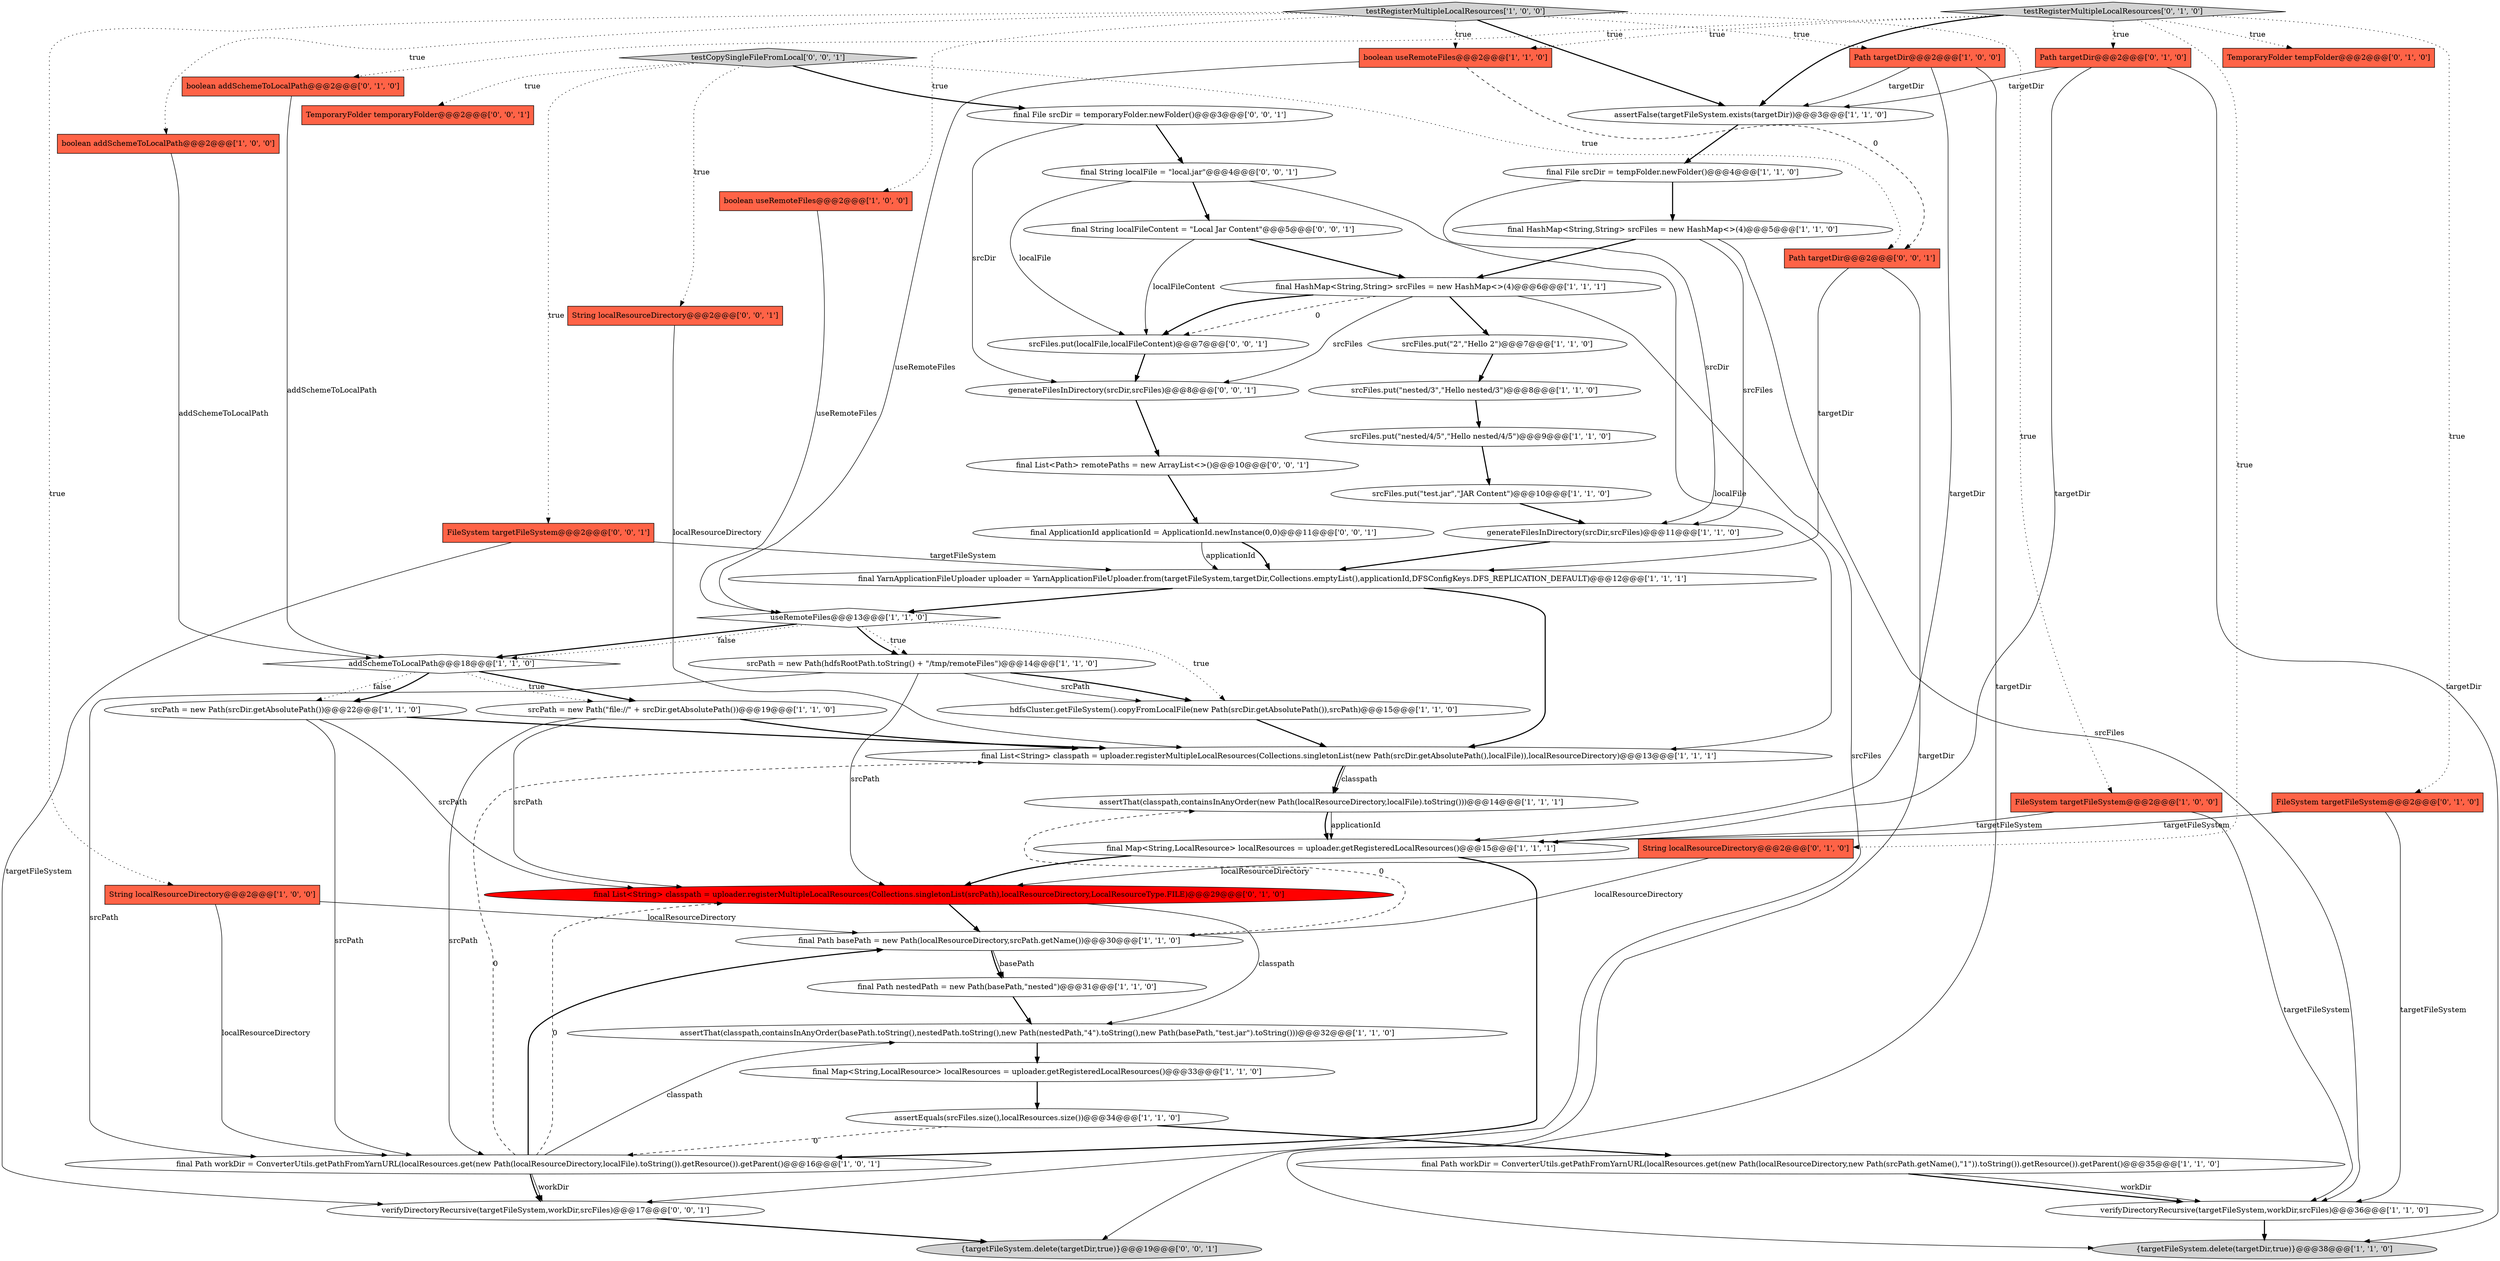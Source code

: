 digraph {
31 [style = filled, label = "assertFalse(targetFileSystem.exists(targetDir))@@@3@@@['1', '1', '0']", fillcolor = white, shape = ellipse image = "AAA0AAABBB1BBB"];
18 [style = filled, label = "generateFilesInDirectory(srcDir,srcFiles)@@@11@@@['1', '1', '0']", fillcolor = white, shape = ellipse image = "AAA0AAABBB1BBB"];
35 [style = filled, label = "Path targetDir@@@2@@@['0', '1', '0']", fillcolor = tomato, shape = box image = "AAA0AAABBB2BBB"];
11 [style = filled, label = "useRemoteFiles@@@13@@@['1', '1', '0']", fillcolor = white, shape = diamond image = "AAA0AAABBB1BBB"];
15 [style = filled, label = "hdfsCluster.getFileSystem().copyFromLocalFile(new Path(srcDir.getAbsolutePath()),srcPath)@@@15@@@['1', '1', '0']", fillcolor = white, shape = ellipse image = "AAA0AAABBB1BBB"];
51 [style = filled, label = "testCopySingleFileFromLocal['0', '0', '1']", fillcolor = lightgray, shape = diamond image = "AAA0AAABBB3BBB"];
27 [style = filled, label = "srcPath = new Path(srcDir.getAbsolutePath())@@@22@@@['1', '1', '0']", fillcolor = white, shape = ellipse image = "AAA0AAABBB1BBB"];
33 [style = filled, label = "final Map<String,LocalResource> localResources = uploader.getRegisteredLocalResources()@@@33@@@['1', '1', '0']", fillcolor = white, shape = ellipse image = "AAA0AAABBB1BBB"];
1 [style = filled, label = "final Map<String,LocalResource> localResources = uploader.getRegisteredLocalResources()@@@15@@@['1', '1', '1']", fillcolor = white, shape = ellipse image = "AAA0AAABBB1BBB"];
44 [style = filled, label = "final File srcDir = temporaryFolder.newFolder()@@@3@@@['0', '0', '1']", fillcolor = white, shape = ellipse image = "AAA0AAABBB3BBB"];
30 [style = filled, label = "boolean addSchemeToLocalPath@@@2@@@['1', '0', '0']", fillcolor = tomato, shape = box image = "AAA0AAABBB1BBB"];
36 [style = filled, label = "boolean addSchemeToLocalPath@@@2@@@['0', '1', '0']", fillcolor = tomato, shape = box image = "AAA0AAABBB2BBB"];
25 [style = filled, label = "boolean useRemoteFiles@@@2@@@['1', '0', '0']", fillcolor = tomato, shape = box image = "AAA0AAABBB1BBB"];
41 [style = filled, label = "final List<String> classpath = uploader.registerMultipleLocalResources(Collections.singletonList(srcPath),localResourceDirectory,LocalResourceType.FILE)@@@29@@@['0', '1', '0']", fillcolor = red, shape = ellipse image = "AAA1AAABBB2BBB"];
23 [style = filled, label = "final Path workDir = ConverterUtils.getPathFromYarnURL(localResources.get(new Path(localResourceDirectory,localFile).toString()).getResource()).getParent()@@@16@@@['1', '0', '1']", fillcolor = white, shape = ellipse image = "AAA0AAABBB1BBB"];
10 [style = filled, label = "Path targetDir@@@2@@@['1', '0', '0']", fillcolor = tomato, shape = box image = "AAA0AAABBB1BBB"];
16 [style = filled, label = "final List<String> classpath = uploader.registerMultipleLocalResources(Collections.singletonList(new Path(srcDir.getAbsolutePath(),localFile)),localResourceDirectory)@@@13@@@['1', '1', '1']", fillcolor = white, shape = ellipse image = "AAA0AAABBB1BBB"];
45 [style = filled, label = "FileSystem targetFileSystem@@@2@@@['0', '0', '1']", fillcolor = tomato, shape = box image = "AAA0AAABBB3BBB"];
0 [style = filled, label = "srcPath = new Path(hdfsRootPath.toString() + \"/tmp/remoteFiles\")@@@14@@@['1', '1', '0']", fillcolor = white, shape = ellipse image = "AAA0AAABBB1BBB"];
46 [style = filled, label = "TemporaryFolder temporaryFolder@@@2@@@['0', '0', '1']", fillcolor = tomato, shape = box image = "AAA0AAABBB3BBB"];
47 [style = filled, label = "final ApplicationId applicationId = ApplicationId.newInstance(0,0)@@@11@@@['0', '0', '1']", fillcolor = white, shape = ellipse image = "AAA0AAABBB3BBB"];
21 [style = filled, label = "final Path basePath = new Path(localResourceDirectory,srcPath.getName())@@@30@@@['1', '1', '0']", fillcolor = white, shape = ellipse image = "AAA0AAABBB1BBB"];
22 [style = filled, label = "srcFiles.put(\"test.jar\",\"JAR Content\")@@@10@@@['1', '1', '0']", fillcolor = white, shape = ellipse image = "AAA0AAABBB1BBB"];
43 [style = filled, label = "verifyDirectoryRecursive(targetFileSystem,workDir,srcFiles)@@@17@@@['0', '0', '1']", fillcolor = white, shape = ellipse image = "AAA0AAABBB3BBB"];
2 [style = filled, label = "srcPath = new Path(\"file://\" + srcDir.getAbsolutePath())@@@19@@@['1', '1', '0']", fillcolor = white, shape = ellipse image = "AAA0AAABBB1BBB"];
19 [style = filled, label = "String localResourceDirectory@@@2@@@['1', '0', '0']", fillcolor = tomato, shape = box image = "AAA0AAABBB1BBB"];
26 [style = filled, label = "final Path workDir = ConverterUtils.getPathFromYarnURL(localResources.get(new Path(localResourceDirectory,new Path(srcPath.getName(),\"1\")).toString()).getResource()).getParent()@@@35@@@['1', '1', '0']", fillcolor = white, shape = ellipse image = "AAA0AAABBB1BBB"];
20 [style = filled, label = "srcFiles.put(\"nested/4/5\",\"Hello nested/4/5\")@@@9@@@['1', '1', '0']", fillcolor = white, shape = ellipse image = "AAA0AAABBB1BBB"];
28 [style = filled, label = "final Path nestedPath = new Path(basePath,\"nested\")@@@31@@@['1', '1', '0']", fillcolor = white, shape = ellipse image = "AAA0AAABBB1BBB"];
3 [style = filled, label = "FileSystem targetFileSystem@@@2@@@['1', '0', '0']", fillcolor = tomato, shape = box image = "AAA0AAABBB1BBB"];
6 [style = filled, label = "assertEquals(srcFiles.size(),localResources.size())@@@34@@@['1', '1', '0']", fillcolor = white, shape = ellipse image = "AAA0AAABBB1BBB"];
13 [style = filled, label = "srcFiles.put(\"2\",\"Hello 2\")@@@7@@@['1', '1', '0']", fillcolor = white, shape = ellipse image = "AAA0AAABBB1BBB"];
4 [style = filled, label = "final HashMap<String,String> srcFiles = new HashMap<>(4)@@@5@@@['1', '1', '0']", fillcolor = white, shape = ellipse image = "AAA0AAABBB1BBB"];
9 [style = filled, label = "final YarnApplicationFileUploader uploader = YarnApplicationFileUploader.from(targetFileSystem,targetDir,Collections.emptyList(),applicationId,DFSConfigKeys.DFS_REPLICATION_DEFAULT)@@@12@@@['1', '1', '1']", fillcolor = white, shape = ellipse image = "AAA0AAABBB1BBB"];
37 [style = filled, label = "testRegisterMultipleLocalResources['0', '1', '0']", fillcolor = lightgray, shape = diamond image = "AAA0AAABBB2BBB"];
48 [style = filled, label = "{targetFileSystem.delete(targetDir,true)}@@@19@@@['0', '0', '1']", fillcolor = lightgray, shape = ellipse image = "AAA0AAABBB3BBB"];
40 [style = filled, label = "FileSystem targetFileSystem@@@2@@@['0', '1', '0']", fillcolor = tomato, shape = box image = "AAA0AAABBB2BBB"];
12 [style = filled, label = "assertThat(classpath,containsInAnyOrder(new Path(localResourceDirectory,localFile).toString()))@@@14@@@['1', '1', '1']", fillcolor = white, shape = ellipse image = "AAA0AAABBB1BBB"];
17 [style = filled, label = "testRegisterMultipleLocalResources['1', '0', '0']", fillcolor = lightgray, shape = diamond image = "AAA0AAABBB1BBB"];
52 [style = filled, label = "Path targetDir@@@2@@@['0', '0', '1']", fillcolor = tomato, shape = box image = "AAA0AAABBB3BBB"];
24 [style = filled, label = "final HashMap<String,String> srcFiles = new HashMap<>(4)@@@6@@@['1', '1', '1']", fillcolor = white, shape = ellipse image = "AAA0AAABBB1BBB"];
14 [style = filled, label = "verifyDirectoryRecursive(targetFileSystem,workDir,srcFiles)@@@36@@@['1', '1', '0']", fillcolor = white, shape = ellipse image = "AAA0AAABBB1BBB"];
55 [style = filled, label = "final List<Path> remotePaths = new ArrayList<>()@@@10@@@['0', '0', '1']", fillcolor = white, shape = ellipse image = "AAA0AAABBB3BBB"];
34 [style = filled, label = "{targetFileSystem.delete(targetDir,true)}@@@38@@@['1', '1', '0']", fillcolor = lightgray, shape = ellipse image = "AAA0AAABBB1BBB"];
42 [style = filled, label = "generateFilesInDirectory(srcDir,srcFiles)@@@8@@@['0', '0', '1']", fillcolor = white, shape = ellipse image = "AAA0AAABBB3BBB"];
39 [style = filled, label = "TemporaryFolder tempFolder@@@2@@@['0', '1', '0']", fillcolor = tomato, shape = box image = "AAA0AAABBB2BBB"];
54 [style = filled, label = "final String localFile = \"local.jar\"@@@4@@@['0', '0', '1']", fillcolor = white, shape = ellipse image = "AAA0AAABBB3BBB"];
50 [style = filled, label = "srcFiles.put(localFile,localFileContent)@@@7@@@['0', '0', '1']", fillcolor = white, shape = ellipse image = "AAA0AAABBB3BBB"];
32 [style = filled, label = "boolean useRemoteFiles@@@2@@@['1', '1', '0']", fillcolor = tomato, shape = box image = "AAA0AAABBB1BBB"];
7 [style = filled, label = "addSchemeToLocalPath@@@18@@@['1', '1', '0']", fillcolor = white, shape = diamond image = "AAA0AAABBB1BBB"];
38 [style = filled, label = "String localResourceDirectory@@@2@@@['0', '1', '0']", fillcolor = tomato, shape = box image = "AAA0AAABBB2BBB"];
49 [style = filled, label = "String localResourceDirectory@@@2@@@['0', '0', '1']", fillcolor = tomato, shape = box image = "AAA0AAABBB3BBB"];
53 [style = filled, label = "final String localFileContent = \"Local Jar Content\"@@@5@@@['0', '0', '1']", fillcolor = white, shape = ellipse image = "AAA0AAABBB3BBB"];
5 [style = filled, label = "assertThat(classpath,containsInAnyOrder(basePath.toString(),nestedPath.toString(),new Path(nestedPath,\"4\").toString(),new Path(basePath,\"test.jar\").toString()))@@@32@@@['1', '1', '0']", fillcolor = white, shape = ellipse image = "AAA0AAABBB1BBB"];
8 [style = filled, label = "srcFiles.put(\"nested/3\",\"Hello nested/3\")@@@8@@@['1', '1', '0']", fillcolor = white, shape = ellipse image = "AAA0AAABBB1BBB"];
29 [style = filled, label = "final File srcDir = tempFolder.newFolder()@@@4@@@['1', '1', '0']", fillcolor = white, shape = ellipse image = "AAA0AAABBB1BBB"];
47->9 [style = bold, label=""];
9->11 [style = bold, label=""];
55->47 [style = bold, label=""];
38->21 [style = solid, label="localResourceDirectory"];
51->45 [style = dotted, label="true"];
40->14 [style = solid, label="targetFileSystem"];
21->28 [style = solid, label="basePath"];
10->1 [style = solid, label="targetDir"];
27->23 [style = solid, label="srcPath"];
38->41 [style = solid, label="localResourceDirectory"];
0->15 [style = bold, label=""];
9->16 [style = bold, label=""];
1->23 [style = bold, label=""];
21->28 [style = bold, label=""];
52->48 [style = solid, label="targetDir"];
53->50 [style = solid, label="localFileContent"];
54->50 [style = solid, label="localFile"];
37->38 [style = dotted, label="true"];
8->20 [style = bold, label=""];
49->16 [style = solid, label="localResourceDirectory"];
30->7 [style = solid, label="addSchemeToLocalPath"];
37->31 [style = bold, label=""];
11->0 [style = dotted, label="true"];
51->52 [style = dotted, label="true"];
45->43 [style = solid, label="targetFileSystem"];
27->41 [style = solid, label="srcPath"];
54->53 [style = bold, label=""];
7->27 [style = dotted, label="false"];
37->36 [style = dotted, label="true"];
11->15 [style = dotted, label="true"];
2->16 [style = bold, label=""];
54->16 [style = solid, label="localFile"];
16->12 [style = solid, label="classpath"];
28->5 [style = bold, label=""];
1->41 [style = bold, label=""];
40->1 [style = solid, label="targetFileSystem"];
5->33 [style = bold, label=""];
0->15 [style = solid, label="srcPath"];
41->21 [style = bold, label=""];
26->14 [style = bold, label=""];
51->44 [style = bold, label=""];
45->9 [style = solid, label="targetFileSystem"];
31->29 [style = bold, label=""];
4->14 [style = solid, label="srcFiles"];
27->16 [style = bold, label=""];
12->1 [style = bold, label=""];
25->11 [style = solid, label="useRemoteFiles"];
17->3 [style = dotted, label="true"];
22->18 [style = bold, label=""];
7->2 [style = bold, label=""];
53->24 [style = bold, label=""];
24->50 [style = dashed, label="0"];
18->9 [style = bold, label=""];
2->41 [style = solid, label="srcPath"];
23->5 [style = solid, label="classpath"];
24->13 [style = bold, label=""];
0->23 [style = solid, label="srcPath"];
35->34 [style = solid, label="targetDir"];
44->54 [style = bold, label=""];
7->2 [style = dotted, label="true"];
23->16 [style = dashed, label="0"];
24->43 [style = solid, label="srcFiles"];
4->24 [style = bold, label=""];
6->26 [style = bold, label=""];
35->1 [style = solid, label="targetDir"];
32->52 [style = dashed, label="0"];
23->43 [style = bold, label=""];
2->23 [style = solid, label="srcPath"];
51->49 [style = dotted, label="true"];
52->9 [style = solid, label="targetDir"];
0->41 [style = solid, label="srcPath"];
42->55 [style = bold, label=""];
21->12 [style = dashed, label="0"];
3->14 [style = solid, label="targetFileSystem"];
37->35 [style = dotted, label="true"];
19->23 [style = solid, label="localResourceDirectory"];
17->25 [style = dotted, label="true"];
44->42 [style = solid, label="srcDir"];
37->32 [style = dotted, label="true"];
50->42 [style = bold, label=""];
3->1 [style = solid, label="targetFileSystem"];
17->19 [style = dotted, label="true"];
26->14 [style = solid, label="workDir"];
36->7 [style = solid, label="addSchemeToLocalPath"];
10->31 [style = solid, label="targetDir"];
19->21 [style = solid, label="localResourceDirectory"];
24->50 [style = bold, label=""];
29->4 [style = bold, label=""];
47->9 [style = solid, label="applicationId"];
29->18 [style = solid, label="srcDir"];
33->6 [style = bold, label=""];
17->31 [style = bold, label=""];
43->48 [style = bold, label=""];
14->34 [style = bold, label=""];
24->42 [style = solid, label="srcFiles"];
15->16 [style = bold, label=""];
17->32 [style = dotted, label="true"];
35->31 [style = solid, label="targetDir"];
20->22 [style = bold, label=""];
4->18 [style = solid, label="srcFiles"];
17->10 [style = dotted, label="true"];
11->0 [style = bold, label=""];
10->34 [style = solid, label="targetDir"];
17->30 [style = dotted, label="true"];
23->21 [style = bold, label=""];
37->39 [style = dotted, label="true"];
6->23 [style = dashed, label="0"];
23->43 [style = solid, label="workDir"];
41->5 [style = solid, label="classpath"];
7->27 [style = bold, label=""];
23->41 [style = dashed, label="0"];
13->8 [style = bold, label=""];
37->40 [style = dotted, label="true"];
16->12 [style = bold, label=""];
11->7 [style = bold, label=""];
51->46 [style = dotted, label="true"];
12->1 [style = solid, label="applicationId"];
32->11 [style = solid, label="useRemoteFiles"];
11->7 [style = dotted, label="false"];
}
